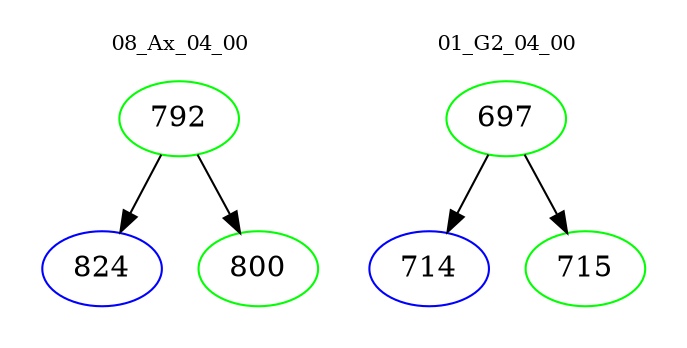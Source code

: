 digraph{
subgraph cluster_0 {
color = white
label = "08_Ax_04_00";
fontsize=10;
T0_792 [label="792", color="green"]
T0_792 -> T0_824 [color="black"]
T0_824 [label="824", color="blue"]
T0_792 -> T0_800 [color="black"]
T0_800 [label="800", color="green"]
}
subgraph cluster_1 {
color = white
label = "01_G2_04_00";
fontsize=10;
T1_697 [label="697", color="green"]
T1_697 -> T1_714 [color="black"]
T1_714 [label="714", color="blue"]
T1_697 -> T1_715 [color="black"]
T1_715 [label="715", color="green"]
}
}
